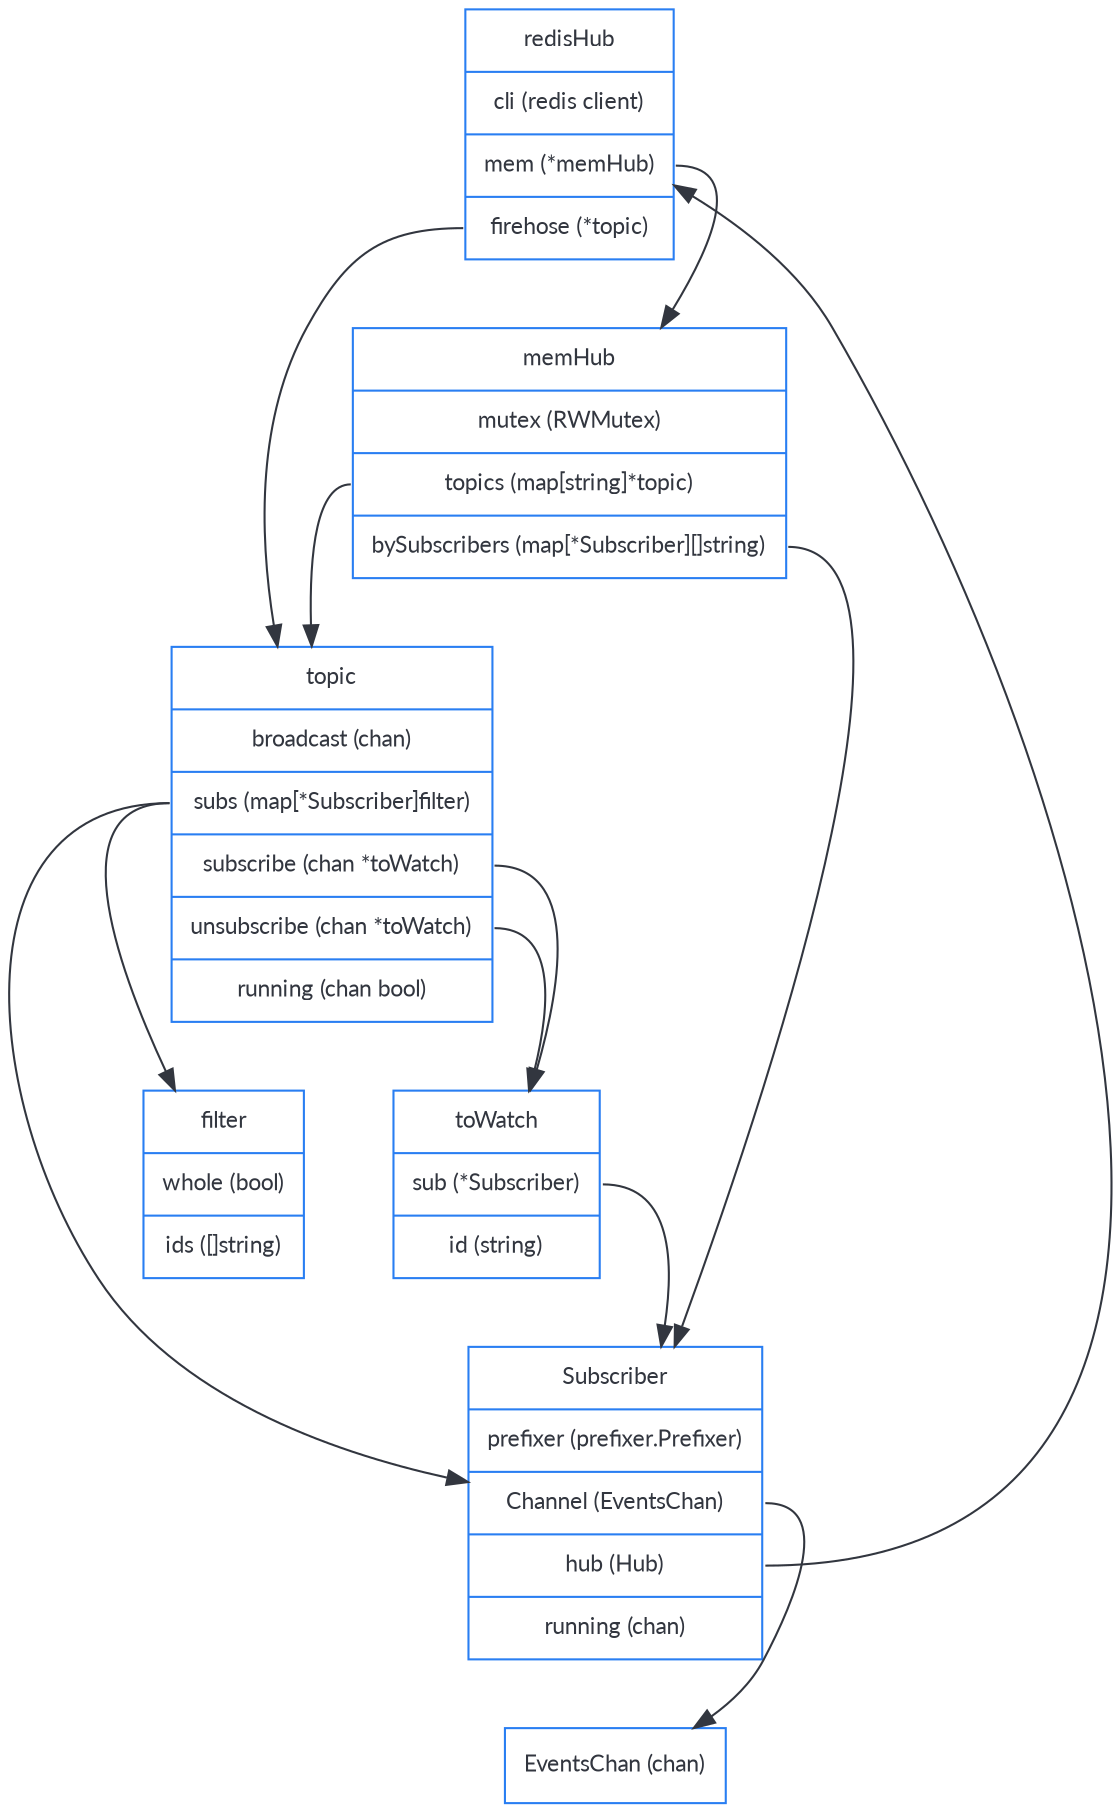 digraph realtime {
	graph [splines=true];
	node [shape="box", fontname="lato", fontsize=11, margin=0.12, color="#297EF2", fontcolor="#32363F"];
	edge [color="#32363F"];
	ranksep=0.45; nodesep=0.6;

	redisHub [label="{<0>redisHub|<1>cli (redis client)|<2>mem (*memHub)|<3>firehose (*topic)}", shape="record"];
	memHub [label="{<0>memHub|<1>mutex (RWMutex)|<2>topics (map[string]*topic)|<3>bySubscribers (map[*Subscriber][]string)}", shape="record"]
	topic [label="{<0>topic|<1>broadcast (chan)|<2>subs (map[*Subscriber]filter)|<3>subscribe (chan *toWatch)|<4>unsubscribe (chan *toWatch)|<5>running (chan bool)}", shape="record"];
	sub [label="{<0>Subscriber|<1>prefixer (prefixer.Prefixer)|<2>Channel (EventsChan)|<3>hub (Hub)|<4>running (chan)}", shape="record"]
	memSub [label="{<0>EventsChan (chan)}", shape="record"]
	filter [label="{<0>filter|<1>whole (bool)|<2>ids ([]string)}", shape="record"]
	toWatch [label="{<0>toWatch|<1>sub (*Subscriber)|<2>id (string)}", shape="record"]

	sub:2 -> memSub;
	sub:3 -> redisHub;
	redisHub:2 -> memHub;
	redisHub:3 -> topic;
	memHub:2 -> topic;
	memHub:3 -> sub;
	topic:2 -> sub;
	topic:2 -> filter;
	topic:3 -> toWatch;
	topic:4 -> toWatch;
	toWatch:1 -> sub;
}
